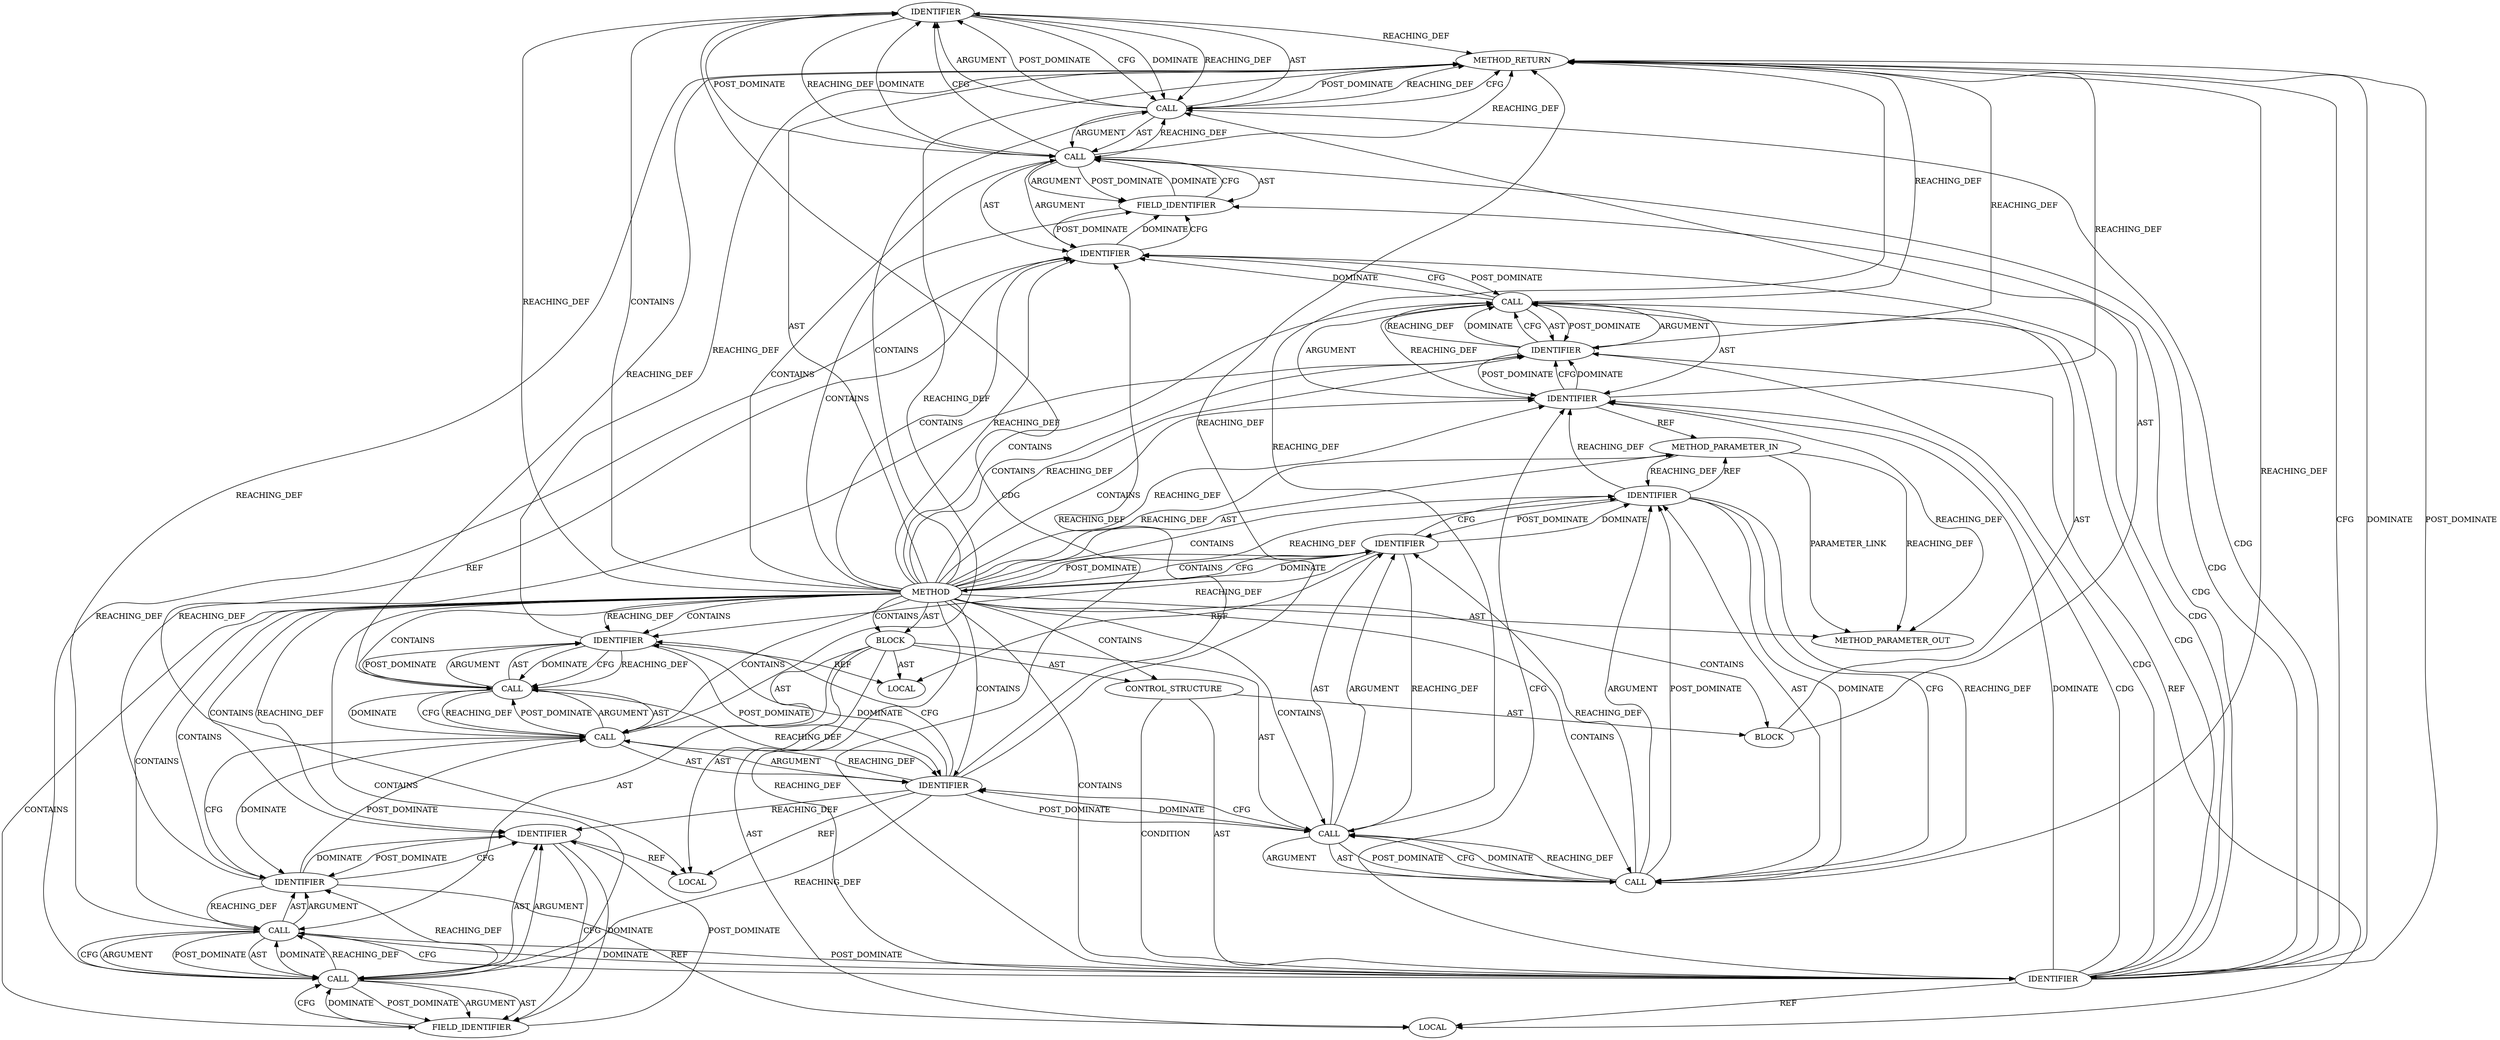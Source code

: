 digraph {
  11151 [label=IDENTIFIER ORDER=2 ARGUMENT_INDEX=2 CODE="NULL" COLUMN_NUMBER=19 LINE_NUMBER=403 TYPE_FULL_NAME="ANY" NAME="NULL"]
  11149 [label=IDENTIFIER ORDER=1 ARGUMENT_INDEX=1 CODE="ctx" COLUMN_NUMBER=3 LINE_NUMBER=403 TYPE_FULL_NAME="tls_sw_context_tx*" NAME="ctx"]
  11131 [label=CALL ORDER=4 ARGUMENT_INDEX=-1 CODE="*ctx = tls_sw_ctx_tx(tls_ctx)" COLUMN_NUMBER=27 METHOD_FULL_NAME="<operator>.assignment" LINE_NUMBER=398 TYPE_FULL_NAME="<empty>" DISPATCH_TYPE="STATIC_DISPATCH" SIGNATURE="" NAME="<operator>.assignment"]
  11152 [label=METHOD_RETURN ORDER=3 CODE="RET" COLUMN_NUMBER=1 LINE_NUMBER=395 TYPE_FULL_NAME="void" EVALUATION_STRATEGY="BY_VALUE"]
  11138 [label=CALL ORDER=2 ARGUMENT_INDEX=2 CODE="ctx->open_rec" COLUMN_NUMBER=24 METHOD_FULL_NAME="<operator>.indirectFieldAccess" LINE_NUMBER=399 TYPE_FULL_NAME="<empty>" DISPATCH_TYPE="STATIC_DISPATCH" SIGNATURE="" NAME="<operator>.indirectFieldAccess"]
  11122 [label=METHOD COLUMN_NUMBER=1 LINE_NUMBER=395 COLUMN_NUMBER_END=1 IS_EXTERNAL=false SIGNATURE="void tls_free_open_rec (sock*)" NAME="tls_free_open_rec" AST_PARENT_TYPE="TYPE_DECL" AST_PARENT_FULL_NAME="tls_sw.c:<global>" ORDER=16 CODE="static void tls_free_open_rec(struct sock *sk)
{
	struct tls_context *tls_ctx = tls_get_ctx(sk);
	struct tls_sw_context_tx *ctx = tls_sw_ctx_tx(tls_ctx);
	struct tls_rec *rec = ctx->open_rec;

	if (rec) {
		tls_free_rec(sk, rec);
		ctx->open_rec = NULL;
	}
}" FULL_NAME="tls_free_open_rec" LINE_NUMBER_END=405 FILENAME="tls_sw.c"]
  11135 [label=LOCAL ORDER=5 CODE="struct tls_rec* rec" COLUMN_NUMBER=17 LINE_NUMBER=399 TYPE_FULL_NAME="tls_rec*" NAME="rec"]
  11123 [label=METHOD_PARAMETER_IN ORDER=1 CODE="struct sock *sk" IS_VARIADIC=false COLUMN_NUMBER=31 LINE_NUMBER=395 TYPE_FULL_NAME="sock*" EVALUATION_STRATEGY="BY_VALUE" INDEX=1 NAME="sk"]
  11125 [label=LOCAL ORDER=1 CODE="struct tls_context* tls_ctx" COLUMN_NUMBER=21 LINE_NUMBER=397 TYPE_FULL_NAME="tls_context*" NAME="tls_ctx"]
  11139 [label=IDENTIFIER ORDER=1 ARGUMENT_INDEX=1 CODE="ctx" COLUMN_NUMBER=24 LINE_NUMBER=399 TYPE_FULL_NAME="tls_sw_context_tx*" NAME="ctx"]
  11145 [label=IDENTIFIER ORDER=1 ARGUMENT_INDEX=1 CODE="sk" COLUMN_NUMBER=16 LINE_NUMBER=402 TYPE_FULL_NAME="sock*" NAME="sk"]
  11124 [label=BLOCK ORDER=2 ARGUMENT_INDEX=-1 CODE="{
	struct tls_context *tls_ctx = tls_get_ctx(sk);
	struct tls_sw_context_tx *ctx = tls_sw_ctx_tx(tls_ctx);
	struct tls_rec *rec = ctx->open_rec;

	if (rec) {
		tls_free_rec(sk, rec);
		ctx->open_rec = NULL;
	}
}" COLUMN_NUMBER=1 LINE_NUMBER=396 TYPE_FULL_NAME="void"]
  11136 [label=CALL ORDER=6 ARGUMENT_INDEX=-1 CODE="*rec = ctx->open_rec" COLUMN_NUMBER=17 METHOD_FULL_NAME="<operator>.assignment" LINE_NUMBER=399 TYPE_FULL_NAME="<empty>" DISPATCH_TYPE="STATIC_DISPATCH" SIGNATURE="" NAME="<operator>.assignment"]
  11137 [label=IDENTIFIER ORDER=1 ARGUMENT_INDEX=1 CODE="rec" COLUMN_NUMBER=18 LINE_NUMBER=399 TYPE_FULL_NAME="tls_rec*" NAME="rec"]
  11129 [label=IDENTIFIER ORDER=1 ARGUMENT_INDEX=1 CODE="sk" COLUMN_NUMBER=44 LINE_NUMBER=397 TYPE_FULL_NAME="sock*" NAME="sk"]
  11147 [label=CALL ORDER=2 ARGUMENT_INDEX=-1 CODE="ctx->open_rec = NULL" COLUMN_NUMBER=3 METHOD_FULL_NAME="<operator>.assignment" LINE_NUMBER=403 TYPE_FULL_NAME="<empty>" DISPATCH_TYPE="STATIC_DISPATCH" SIGNATURE="" NAME="<operator>.assignment"]
  11132 [label=IDENTIFIER ORDER=1 ARGUMENT_INDEX=1 CODE="ctx" COLUMN_NUMBER=28 LINE_NUMBER=398 TYPE_FULL_NAME="tls_sw_context_tx*" NAME="ctx"]
  11150 [label=FIELD_IDENTIFIER ORDER=2 ARGUMENT_INDEX=2 CODE="open_rec" COLUMN_NUMBER=3 LINE_NUMBER=403 CANONICAL_NAME="open_rec"]
  11128 [label=CALL ORDER=2 ARGUMENT_INDEX=2 CODE="tls_get_ctx(sk)" COLUMN_NUMBER=32 METHOD_FULL_NAME="tls_get_ctx" LINE_NUMBER=397 TYPE_FULL_NAME="<empty>" DISPATCH_TYPE="STATIC_DISPATCH" SIGNATURE="" NAME="tls_get_ctx"]
  11141 [label=CONTROL_STRUCTURE CONTROL_STRUCTURE_TYPE="IF" ORDER=7 PARSER_TYPE_NAME="CASTIfStatement" ARGUMENT_INDEX=-1 CODE="if (rec)" COLUMN_NUMBER=2 LINE_NUMBER=401]
  11127 [label=IDENTIFIER ORDER=1 ARGUMENT_INDEX=1 CODE="tls_ctx" COLUMN_NUMBER=22 LINE_NUMBER=397 TYPE_FULL_NAME="tls_context*" NAME="tls_ctx"]
  11146 [label=IDENTIFIER ORDER=2 ARGUMENT_INDEX=2 CODE="rec" COLUMN_NUMBER=20 LINE_NUMBER=402 TYPE_FULL_NAME="tls_rec*" NAME="rec"]
  11143 [label=BLOCK ORDER=2 ARGUMENT_INDEX=-1 CODE="{
		tls_free_rec(sk, rec);
		ctx->open_rec = NULL;
	}" COLUMN_NUMBER=11 LINE_NUMBER=401 TYPE_FULL_NAME="void"]
  11126 [label=CALL ORDER=2 ARGUMENT_INDEX=-1 CODE="*tls_ctx = tls_get_ctx(sk)" COLUMN_NUMBER=21 METHOD_FULL_NAME="<operator>.assignment" LINE_NUMBER=397 TYPE_FULL_NAME="<empty>" DISPATCH_TYPE="STATIC_DISPATCH" SIGNATURE="" NAME="<operator>.assignment"]
  11142 [label=IDENTIFIER ORDER=1 ARGUMENT_INDEX=-1 CODE="rec" COLUMN_NUMBER=6 LINE_NUMBER=401 TYPE_FULL_NAME="tls_rec*" NAME="rec"]
  11130 [label=LOCAL ORDER=3 CODE="struct tls_sw_context_tx* ctx" COLUMN_NUMBER=27 LINE_NUMBER=398 TYPE_FULL_NAME="tls_sw_context_tx*" NAME="ctx"]
  11133 [label=CALL ORDER=2 ARGUMENT_INDEX=2 CODE="tls_sw_ctx_tx(tls_ctx)" COLUMN_NUMBER=34 METHOD_FULL_NAME="tls_sw_ctx_tx" LINE_NUMBER=398 TYPE_FULL_NAME="<empty>" DISPATCH_TYPE="STATIC_DISPATCH" SIGNATURE="" NAME="tls_sw_ctx_tx"]
  11140 [label=FIELD_IDENTIFIER ORDER=2 ARGUMENT_INDEX=2 CODE="open_rec" COLUMN_NUMBER=24 LINE_NUMBER=399 CANONICAL_NAME="open_rec"]
  11144 [label=CALL ORDER=1 ARGUMENT_INDEX=-1 CODE="tls_free_rec(sk, rec)" COLUMN_NUMBER=3 METHOD_FULL_NAME="tls_free_rec" LINE_NUMBER=402 TYPE_FULL_NAME="<empty>" DISPATCH_TYPE="STATIC_DISPATCH" SIGNATURE="" NAME="tls_free_rec"]
  11148 [label=CALL ORDER=1 ARGUMENT_INDEX=1 CODE="ctx->open_rec" COLUMN_NUMBER=3 METHOD_FULL_NAME="<operator>.indirectFieldAccess" LINE_NUMBER=403 TYPE_FULL_NAME="<empty>" DISPATCH_TYPE="STATIC_DISPATCH" SIGNATURE="" NAME="<operator>.indirectFieldAccess"]
  11134 [label=IDENTIFIER ORDER=1 ARGUMENT_INDEX=1 CODE="tls_ctx" COLUMN_NUMBER=48 LINE_NUMBER=398 TYPE_FULL_NAME="tls_context*" NAME="tls_ctx"]
  21579 [label=METHOD_PARAMETER_OUT ORDER=1 CODE="struct sock *sk" IS_VARIADIC=false COLUMN_NUMBER=31 LINE_NUMBER=395 TYPE_FULL_NAME="sock*" EVALUATION_STRATEGY="BY_VALUE" INDEX=1 NAME="sk"]
  11133 -> 11132 [label=REACHING_DEF VARIABLE="tls_sw_ctx_tx(tls_ctx)"]
  11129 -> 11123 [label=REF ]
  11152 -> 11147 [label=POST_DOMINATE ]
  11127 -> 11134 [label=REACHING_DEF VARIABLE="tls_ctx"]
  11127 -> 11126 [label=REACHING_DEF VARIABLE="tls_ctx"]
  11126 -> 11128 [label=POST_DOMINATE ]
  11137 -> 11135 [label=REF ]
  11140 -> 11138 [label=CFG ]
  11122 -> 11142 [label=REACHING_DEF VARIABLE=""]
  11124 -> 11135 [label=AST ]
  11140 -> 11138 [label=DOMINATE ]
  11142 -> 11152 [label=CFG ]
  11142 -> 11144 [label=CDG ]
  11137 -> 11139 [label=CFG ]
  11126 -> 11128 [label=ARGUMENT ]
  11145 -> 11123 [label=REF ]
  11145 -> 11146 [label=CFG ]
  11122 -> 11134 [label=REACHING_DEF VARIABLE=""]
  11122 -> 11152 [label=AST ]
  11151 -> 11148 [label=POST_DOMINATE ]
  11149 -> 11150 [label=DOMINATE ]
  11151 -> 11152 [label=REACHING_DEF VARIABLE="NULL"]
  11133 -> 11134 [label=POST_DOMINATE ]
  11122 -> 11127 [label=CONTAINS ]
  11122 -> 11147 [label=CONTAINS ]
  11129 -> 11127 [label=POST_DOMINATE ]
  11144 -> 11145 [label=ARGUMENT ]
  11126 -> 11132 [label=DOMINATE ]
  11122 -> 11131 [label=CONTAINS ]
  11122 -> 11140 [label=CONTAINS ]
  11144 -> 11145 [label=AST ]
  11122 -> 11149 [label=CONTAINS ]
  11142 -> 11147 [label=CDG ]
  11146 -> 11144 [label=REACHING_DEF VARIABLE="rec"]
  11128 -> 11126 [label=CFG ]
  11147 -> 11148 [label=ARGUMENT ]
  11146 -> 11145 [label=POST_DOMINATE ]
  11122 -> 11141 [label=CONTAINS ]
  11136 -> 11142 [label=CFG ]
  11142 -> 11150 [label=CDG ]
  11124 -> 11131 [label=AST ]
  11129 -> 11128 [label=DOMINATE ]
  11122 -> 11139 [label=REACHING_DEF VARIABLE=""]
  11122 -> 11124 [label=CONTAINS ]
  11138 -> 11140 [label=POST_DOMINATE ]
  11151 -> 11147 [label=CFG ]
  11129 -> 11128 [label=CFG ]
  11144 -> 11149 [label=DOMINATE ]
  11150 -> 11149 [label=POST_DOMINATE ]
  11122 -> 11134 [label=CONTAINS ]
  11138 -> 11139 [label=AST ]
  11148 -> 11151 [label=DOMINATE ]
  11131 -> 11132 [label=AST ]
  11148 -> 11152 [label=REACHING_DEF VARIABLE="ctx->open_rec"]
  11122 -> 11144 [label=CONTAINS ]
  11134 -> 11152 [label=REACHING_DEF VARIABLE="tls_ctx"]
  11136 -> 11142 [label=DOMINATE ]
  11148 -> 11150 [label=AST ]
  11139 -> 11130 [label=REF ]
  11122 -> 11145 [label=CONTAINS ]
  11131 -> 11152 [label=REACHING_DEF VARIABLE="*ctx = tls_sw_ctx_tx(tls_ctx)"]
  11139 -> 11137 [label=POST_DOMINATE ]
  11151 -> 11147 [label=DOMINATE ]
  11152 -> 11142 [label=POST_DOMINATE ]
  11138 -> 11137 [label=REACHING_DEF VARIABLE="ctx->open_rec"]
  11122 -> 11136 [label=CONTAINS ]
  11124 -> 11126 [label=AST ]
  11150 -> 11148 [label=DOMINATE ]
  11122 -> 11126 [label=CONTAINS ]
  11147 -> 11151 [label=AST ]
  11126 -> 11128 [label=AST ]
  11122 -> 11127 [label=CFG ]
  11122 -> 11127 [label=DOMINATE ]
  11134 -> 11133 [label=DOMINATE ]
  11122 -> 11142 [label=CONTAINS ]
  11148 -> 11150 [label=POST_DOMINATE ]
  11127 -> 11125 [label=REF ]
  11145 -> 21579 [label=REACHING_DEF VARIABLE="sk"]
  11142 -> 11149 [label=CDG ]
  11139 -> 11140 [label=CFG ]
  11127 -> 11129 [label=DOMINATE ]
  11138 -> 11140 [label=ARGUMENT ]
  11137 -> 11131 [label=POST_DOMINATE ]
  11122 -> 11148 [label=CONTAINS ]
  11133 -> 11131 [label=DOMINATE ]
  11128 -> 11127 [label=REACHING_DEF VARIABLE="tls_get_ctx(sk)"]
  11132 -> 11126 [label=POST_DOMINATE ]
  11122 -> 11145 [label=REACHING_DEF VARIABLE=""]
  11147 -> 11152 [label=REACHING_DEF VARIABLE="ctx->open_rec = NULL"]
  11122 -> 11129 [label=CONTAINS ]
  11122 -> 11129 [label=REACHING_DEF VARIABLE=""]
  11122 -> 11143 [label=CONTAINS ]
  11147 -> 11151 [label=ARGUMENT ]
  11144 -> 11146 [label=ARGUMENT ]
  11124 -> 11136 [label=AST ]
  11149 -> 11130 [label=REF ]
  11147 -> 11151 [label=POST_DOMINATE ]
  11132 -> 11134 [label=DOMINATE ]
  11124 -> 11141 [label=AST ]
  11148 -> 11147 [label=REACHING_DEF VARIABLE="ctx->open_rec"]
  11148 -> 11150 [label=ARGUMENT ]
  11132 -> 11152 [label=REACHING_DEF VARIABLE="ctx"]
  11151 -> 11148 [label=REACHING_DEF VARIABLE="NULL"]
  11133 -> 11134 [label=ARGUMENT ]
  11133 -> 11134 [label=AST ]
  11131 -> 11133 [label=POST_DOMINATE ]
  11144 -> 11146 [label=AST ]
  11122 -> 11137 [label=CONTAINS ]
  11131 -> 11137 [label=CFG ]
  11143 -> 11144 [label=AST ]
  11122 -> 11128 [label=CONTAINS ]
  11122 -> 11150 [label=CONTAINS ]
  11145 -> 11146 [label=DOMINATE ]
  11136 -> 11138 [label=AST ]
  11126 -> 11152 [label=REACHING_DEF VARIABLE="*tls_ctx = tls_get_ctx(sk)"]
  11148 -> 11149 [label=AST ]
  11141 -> 11142 [label=AST ]
  11132 -> 11131 [label=REACHING_DEF VARIABLE="ctx"]
  11138 -> 11139 [label=ARGUMENT ]
  11140 -> 11139 [label=POST_DOMINATE ]
  11127 -> 11122 [label=POST_DOMINATE ]
  11137 -> 11146 [label=REACHING_DEF VARIABLE="rec"]
  11146 -> 11135 [label=REF ]
  11122 -> 11124 [label=AST ]
  11144 -> 11149 [label=CFG ]
  11142 -> 11135 [label=REF ]
  11136 -> 11152 [label=REACHING_DEF VARIABLE="*rec = ctx->open_rec"]
  11123 -> 11129 [label=REACHING_DEF VARIABLE="sk"]
  11126 -> 11127 [label=AST ]
  11144 -> 11146 [label=POST_DOMINATE ]
  11122 -> 11146 [label=CONTAINS ]
  11137 -> 11136 [label=REACHING_DEF VARIABLE="rec"]
  11146 -> 11152 [label=REACHING_DEF VARIABLE="rec"]
  11147 -> 11152 [label=CFG ]
  11132 -> 11138 [label=REACHING_DEF VARIABLE="ctx"]
  11128 -> 11129 [label=ARGUMENT ]
  11132 -> 11130 [label=REF ]
  11134 -> 11133 [label=REACHING_DEF VARIABLE="tls_ctx"]
  11122 -> 11133 [label=CONTAINS ]
  11136 -> 11137 [label=AST ]
  11122 -> 11151 [label=REACHING_DEF VARIABLE=""]
  11136 -> 11138 [label=ARGUMENT ]
  11148 -> 11149 [label=ARGUMENT ]
  11122 -> 11146 [label=REACHING_DEF VARIABLE=""]
  11137 -> 11139 [label=DOMINATE ]
  11146 -> 11144 [label=DOMINATE ]
  11143 -> 11147 [label=AST ]
  11147 -> 11148 [label=AST ]
  11131 -> 11133 [label=ARGUMENT ]
  11122 -> 11132 [label=CONTAINS ]
  11142 -> 11136 [label=POST_DOMINATE ]
  11133 -> 11152 [label=REACHING_DEF VARIABLE="tls_sw_ctx_tx(tls_ctx)"]
  11132 -> 11134 [label=CFG ]
  11151 -> 11147 [label=REACHING_DEF VARIABLE="NULL"]
  11122 -> 11123 [label=REACHING_DEF VARIABLE=""]
  11133 -> 11131 [label=REACHING_DEF VARIABLE="tls_sw_ctx_tx(tls_ctx)"]
  11141 -> 11143 [label=AST ]
  11129 -> 11145 [label=REACHING_DEF VARIABLE="sk"]
  11138 -> 11136 [label=DOMINATE ]
  11122 -> 11138 [label=CONTAINS ]
  11134 -> 11125 [label=REF ]
  11134 -> 11132 [label=POST_DOMINATE ]
  11131 -> 11132 [label=ARGUMENT ]
  11131 -> 11133 [label=AST ]
  11150 -> 11148 [label=CFG ]
  11142 -> 11146 [label=CDG ]
  11149 -> 11150 [label=CFG ]
  11128 -> 11126 [label=DOMINATE ]
  11139 -> 11140 [label=DOMINATE ]
  11142 -> 11148 [label=CDG ]
  11128 -> 11152 [label=REACHING_DEF VARIABLE="tls_get_ctx(sk)"]
  11128 -> 11129 [label=POST_DOMINATE ]
  11132 -> 11149 [label=REACHING_DEF VARIABLE="ctx"]
  11136 -> 11138 [label=POST_DOMINATE ]
  11123 -> 21579 [label=PARAMETER_LINK ]
  11142 -> 11145 [label=DOMINATE ]
  11122 -> 11123 [label=AST ]
  11126 -> 11132 [label=CFG ]
  11128 -> 11126 [label=REACHING_DEF VARIABLE="tls_get_ctx(sk)"]
  11144 -> 11152 [label=REACHING_DEF VARIABLE="tls_free_rec(sk, rec)"]
  11136 -> 11137 [label=ARGUMENT ]
  11145 -> 11152 [label=REACHING_DEF VARIABLE="sk"]
  11123 -> 21579 [label=REACHING_DEF VARIABLE="sk"]
  11142 -> 11151 [label=CDG ]
  11122 -> 11151 [label=CONTAINS ]
  11124 -> 11130 [label=AST ]
  11128 -> 11129 [label=AST ]
  11148 -> 11151 [label=CFG ]
  11142 -> 11152 [label=DOMINATE ]
  11133 -> 11131 [label=CFG ]
  11138 -> 11136 [label=REACHING_DEF VARIABLE="ctx->open_rec"]
  11141 -> 11142 [label=CONDITION ]
  11122 -> 11139 [label=CONTAINS ]
  11138 -> 11140 [label=AST ]
  11129 -> 11128 [label=REACHING_DEF VARIABLE="sk"]
  11149 -> 11144 [label=POST_DOMINATE ]
  11146 -> 11144 [label=CFG ]
  11122 -> 21579 [label=AST ]
  11138 -> 11136 [label=CFG ]
  11134 -> 11133 [label=CFG ]
  11131 -> 11137 [label=DOMINATE ]
  11138 -> 11149 [label=REACHING_DEF VARIABLE="ctx->open_rec"]
  11126 -> 11127 [label=ARGUMENT ]
  11132 -> 11139 [label=REACHING_DEF VARIABLE="ctx"]
  11122 -> 11149 [label=REACHING_DEF VARIABLE=""]
  11124 -> 11125 [label=AST ]
  11142 -> 11145 [label=CDG ]
  11142 -> 11145 [label=CFG ]
  11145 -> 11144 [label=REACHING_DEF VARIABLE="sk"]
  11127 -> 11129 [label=CFG ]
}
